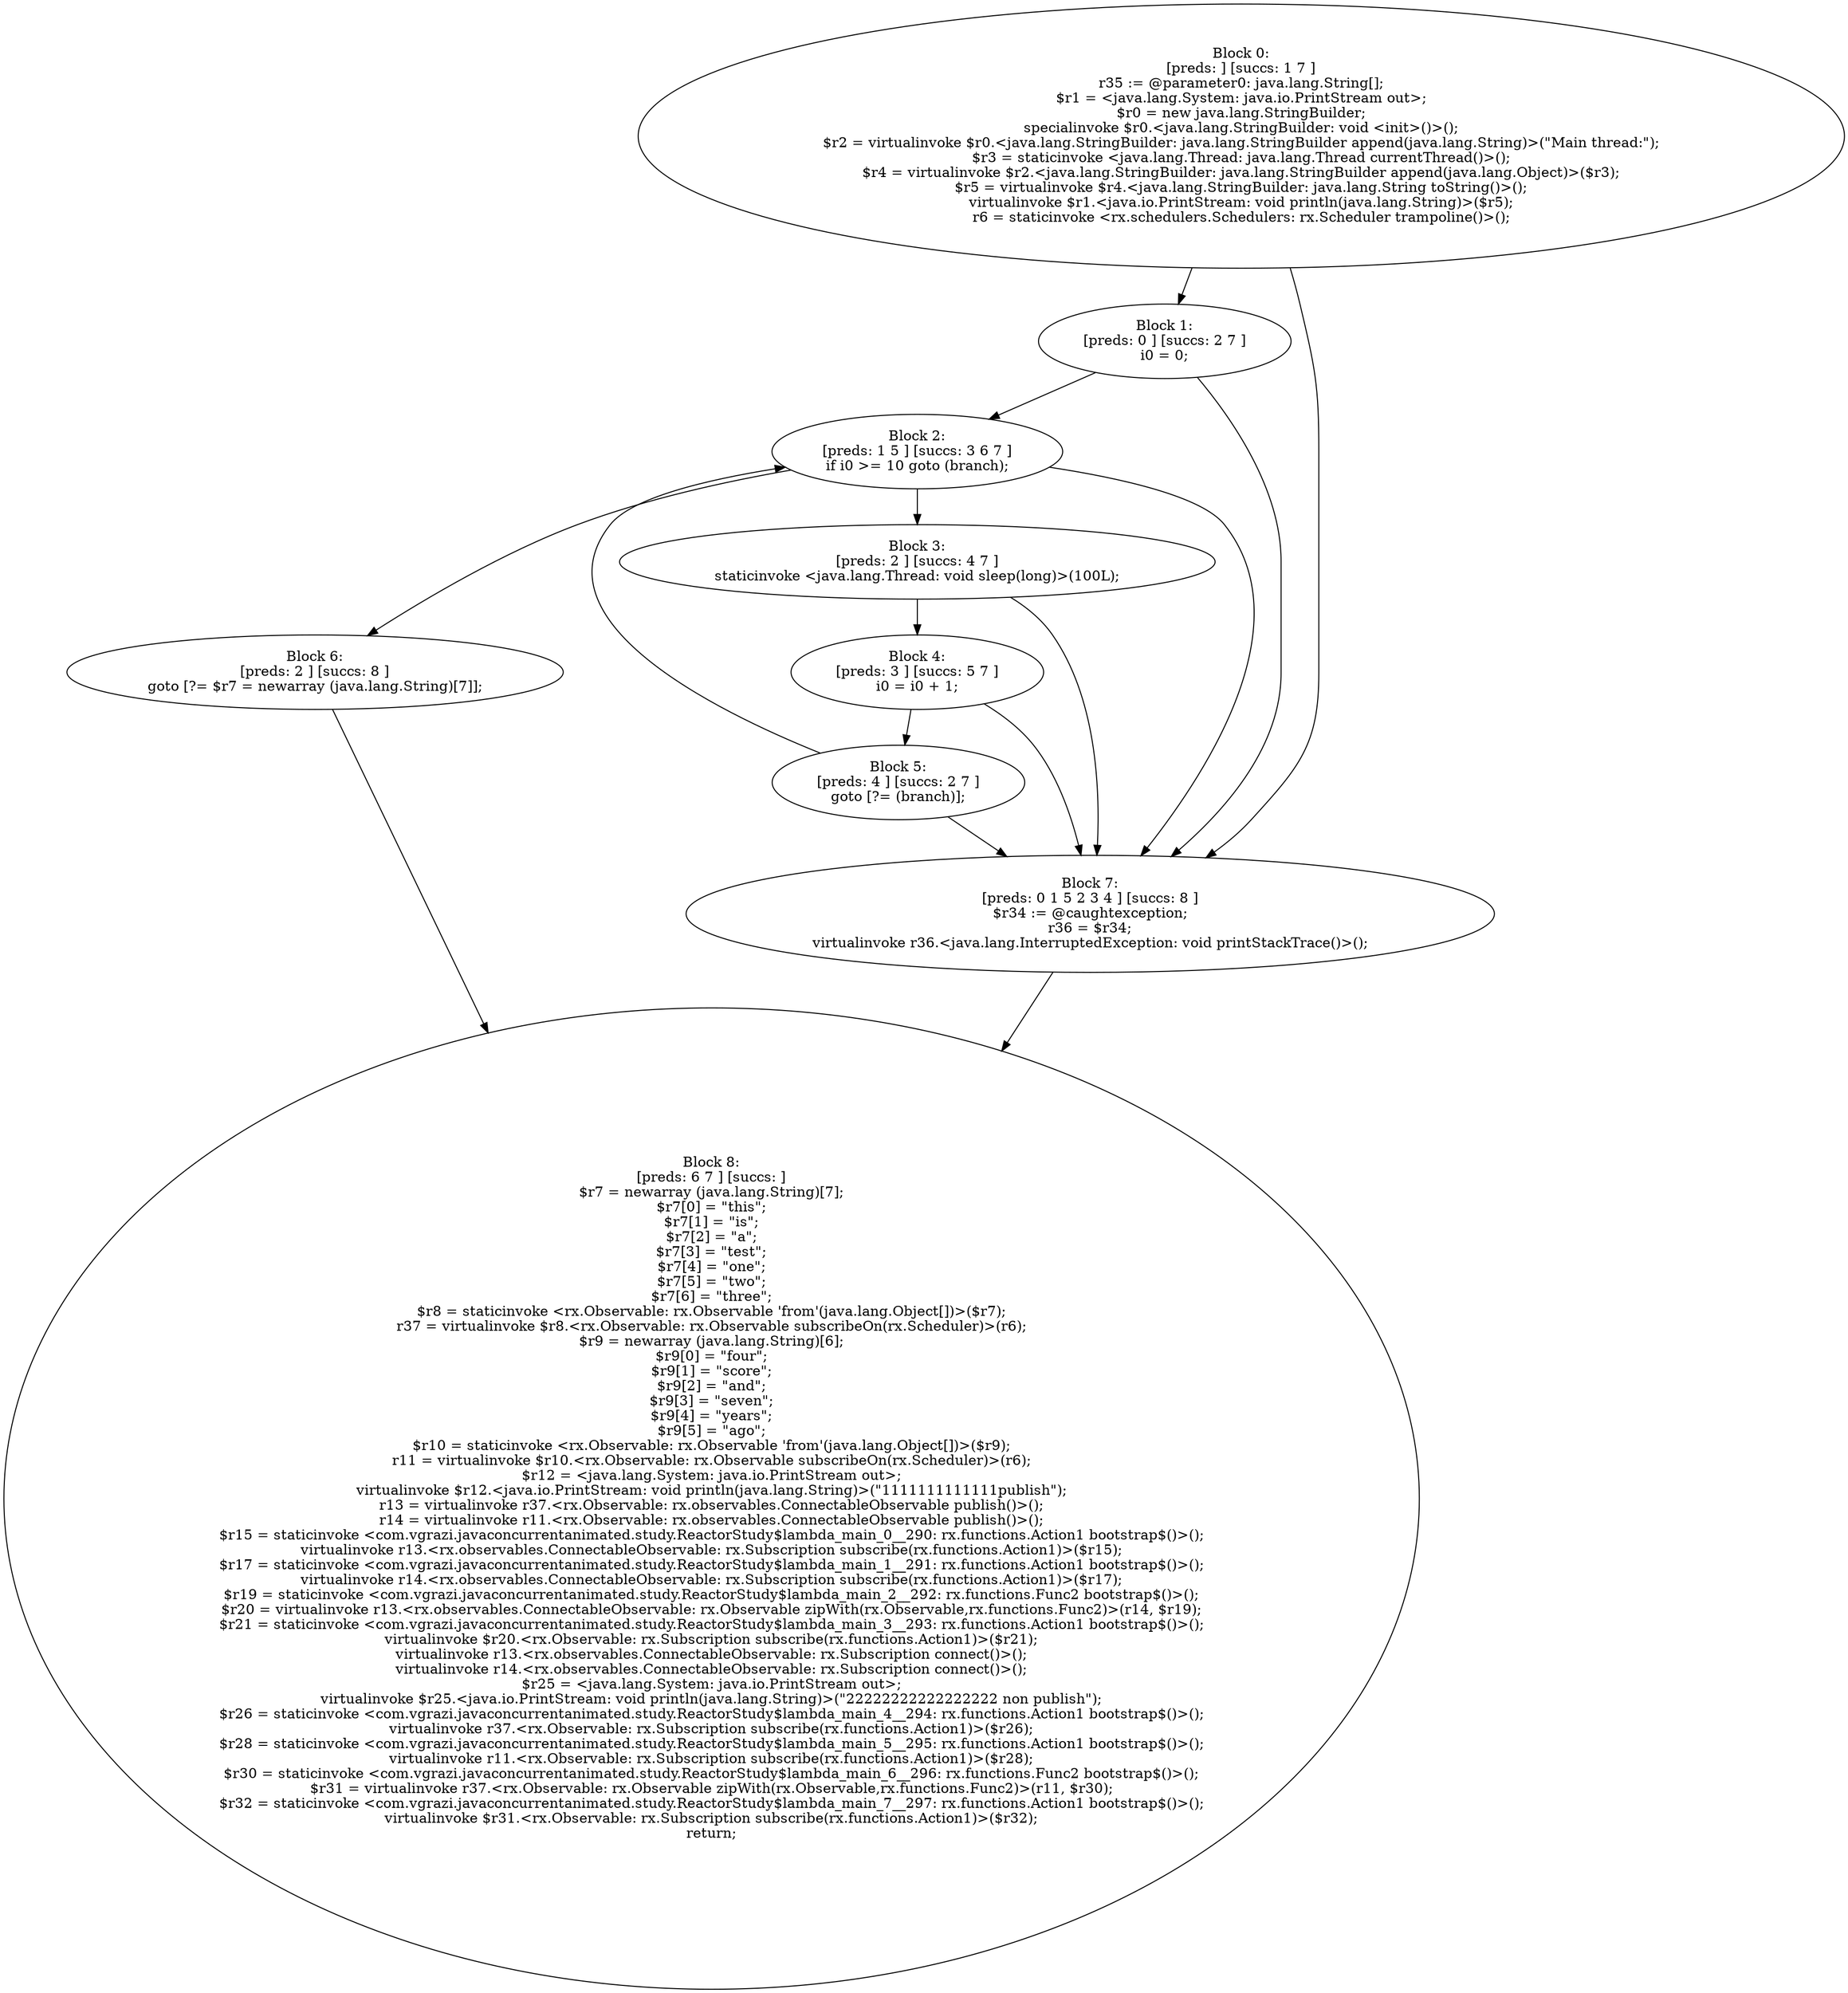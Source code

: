 digraph "unitGraph" {
    "Block 0:
[preds: ] [succs: 1 7 ]
r35 := @parameter0: java.lang.String[];
$r1 = <java.lang.System: java.io.PrintStream out>;
$r0 = new java.lang.StringBuilder;
specialinvoke $r0.<java.lang.StringBuilder: void <init>()>();
$r2 = virtualinvoke $r0.<java.lang.StringBuilder: java.lang.StringBuilder append(java.lang.String)>(\"Main thread:\");
$r3 = staticinvoke <java.lang.Thread: java.lang.Thread currentThread()>();
$r4 = virtualinvoke $r2.<java.lang.StringBuilder: java.lang.StringBuilder append(java.lang.Object)>($r3);
$r5 = virtualinvoke $r4.<java.lang.StringBuilder: java.lang.String toString()>();
virtualinvoke $r1.<java.io.PrintStream: void println(java.lang.String)>($r5);
r6 = staticinvoke <rx.schedulers.Schedulers: rx.Scheduler trampoline()>();
"
    "Block 1:
[preds: 0 ] [succs: 2 7 ]
i0 = 0;
"
    "Block 2:
[preds: 1 5 ] [succs: 3 6 7 ]
if i0 >= 10 goto (branch);
"
    "Block 3:
[preds: 2 ] [succs: 4 7 ]
staticinvoke <java.lang.Thread: void sleep(long)>(100L);
"
    "Block 4:
[preds: 3 ] [succs: 5 7 ]
i0 = i0 + 1;
"
    "Block 5:
[preds: 4 ] [succs: 2 7 ]
goto [?= (branch)];
"
    "Block 6:
[preds: 2 ] [succs: 8 ]
goto [?= $r7 = newarray (java.lang.String)[7]];
"
    "Block 7:
[preds: 0 1 5 2 3 4 ] [succs: 8 ]
$r34 := @caughtexception;
r36 = $r34;
virtualinvoke r36.<java.lang.InterruptedException: void printStackTrace()>();
"
    "Block 8:
[preds: 6 7 ] [succs: ]
$r7 = newarray (java.lang.String)[7];
$r7[0] = \"this\";
$r7[1] = \"is\";
$r7[2] = \"a\";
$r7[3] = \"test\";
$r7[4] = \"one\";
$r7[5] = \"two\";
$r7[6] = \"three\";
$r8 = staticinvoke <rx.Observable: rx.Observable 'from'(java.lang.Object[])>($r7);
r37 = virtualinvoke $r8.<rx.Observable: rx.Observable subscribeOn(rx.Scheduler)>(r6);
$r9 = newarray (java.lang.String)[6];
$r9[0] = \"four\";
$r9[1] = \"score\";
$r9[2] = \"and\";
$r9[3] = \"seven\";
$r9[4] = \"years\";
$r9[5] = \"ago\";
$r10 = staticinvoke <rx.Observable: rx.Observable 'from'(java.lang.Object[])>($r9);
r11 = virtualinvoke $r10.<rx.Observable: rx.Observable subscribeOn(rx.Scheduler)>(r6);
$r12 = <java.lang.System: java.io.PrintStream out>;
virtualinvoke $r12.<java.io.PrintStream: void println(java.lang.String)>(\"1111111111111publish\");
r13 = virtualinvoke r37.<rx.Observable: rx.observables.ConnectableObservable publish()>();
r14 = virtualinvoke r11.<rx.Observable: rx.observables.ConnectableObservable publish()>();
$r15 = staticinvoke <com.vgrazi.javaconcurrentanimated.study.ReactorStudy$lambda_main_0__290: rx.functions.Action1 bootstrap$()>();
virtualinvoke r13.<rx.observables.ConnectableObservable: rx.Subscription subscribe(rx.functions.Action1)>($r15);
$r17 = staticinvoke <com.vgrazi.javaconcurrentanimated.study.ReactorStudy$lambda_main_1__291: rx.functions.Action1 bootstrap$()>();
virtualinvoke r14.<rx.observables.ConnectableObservable: rx.Subscription subscribe(rx.functions.Action1)>($r17);
$r19 = staticinvoke <com.vgrazi.javaconcurrentanimated.study.ReactorStudy$lambda_main_2__292: rx.functions.Func2 bootstrap$()>();
$r20 = virtualinvoke r13.<rx.observables.ConnectableObservable: rx.Observable zipWith(rx.Observable,rx.functions.Func2)>(r14, $r19);
$r21 = staticinvoke <com.vgrazi.javaconcurrentanimated.study.ReactorStudy$lambda_main_3__293: rx.functions.Action1 bootstrap$()>();
virtualinvoke $r20.<rx.Observable: rx.Subscription subscribe(rx.functions.Action1)>($r21);
virtualinvoke r13.<rx.observables.ConnectableObservable: rx.Subscription connect()>();
virtualinvoke r14.<rx.observables.ConnectableObservable: rx.Subscription connect()>();
$r25 = <java.lang.System: java.io.PrintStream out>;
virtualinvoke $r25.<java.io.PrintStream: void println(java.lang.String)>(\"22222222222222222 non publish\");
$r26 = staticinvoke <com.vgrazi.javaconcurrentanimated.study.ReactorStudy$lambda_main_4__294: rx.functions.Action1 bootstrap$()>();
virtualinvoke r37.<rx.Observable: rx.Subscription subscribe(rx.functions.Action1)>($r26);
$r28 = staticinvoke <com.vgrazi.javaconcurrentanimated.study.ReactorStudy$lambda_main_5__295: rx.functions.Action1 bootstrap$()>();
virtualinvoke r11.<rx.Observable: rx.Subscription subscribe(rx.functions.Action1)>($r28);
$r30 = staticinvoke <com.vgrazi.javaconcurrentanimated.study.ReactorStudy$lambda_main_6__296: rx.functions.Func2 bootstrap$()>();
$r31 = virtualinvoke r37.<rx.Observable: rx.Observable zipWith(rx.Observable,rx.functions.Func2)>(r11, $r30);
$r32 = staticinvoke <com.vgrazi.javaconcurrentanimated.study.ReactorStudy$lambda_main_7__297: rx.functions.Action1 bootstrap$()>();
virtualinvoke $r31.<rx.Observable: rx.Subscription subscribe(rx.functions.Action1)>($r32);
return;
"
    "Block 0:
[preds: ] [succs: 1 7 ]
r35 := @parameter0: java.lang.String[];
$r1 = <java.lang.System: java.io.PrintStream out>;
$r0 = new java.lang.StringBuilder;
specialinvoke $r0.<java.lang.StringBuilder: void <init>()>();
$r2 = virtualinvoke $r0.<java.lang.StringBuilder: java.lang.StringBuilder append(java.lang.String)>(\"Main thread:\");
$r3 = staticinvoke <java.lang.Thread: java.lang.Thread currentThread()>();
$r4 = virtualinvoke $r2.<java.lang.StringBuilder: java.lang.StringBuilder append(java.lang.Object)>($r3);
$r5 = virtualinvoke $r4.<java.lang.StringBuilder: java.lang.String toString()>();
virtualinvoke $r1.<java.io.PrintStream: void println(java.lang.String)>($r5);
r6 = staticinvoke <rx.schedulers.Schedulers: rx.Scheduler trampoline()>();
"->"Block 1:
[preds: 0 ] [succs: 2 7 ]
i0 = 0;
";
    "Block 0:
[preds: ] [succs: 1 7 ]
r35 := @parameter0: java.lang.String[];
$r1 = <java.lang.System: java.io.PrintStream out>;
$r0 = new java.lang.StringBuilder;
specialinvoke $r0.<java.lang.StringBuilder: void <init>()>();
$r2 = virtualinvoke $r0.<java.lang.StringBuilder: java.lang.StringBuilder append(java.lang.String)>(\"Main thread:\");
$r3 = staticinvoke <java.lang.Thread: java.lang.Thread currentThread()>();
$r4 = virtualinvoke $r2.<java.lang.StringBuilder: java.lang.StringBuilder append(java.lang.Object)>($r3);
$r5 = virtualinvoke $r4.<java.lang.StringBuilder: java.lang.String toString()>();
virtualinvoke $r1.<java.io.PrintStream: void println(java.lang.String)>($r5);
r6 = staticinvoke <rx.schedulers.Schedulers: rx.Scheduler trampoline()>();
"->"Block 7:
[preds: 0 1 5 2 3 4 ] [succs: 8 ]
$r34 := @caughtexception;
r36 = $r34;
virtualinvoke r36.<java.lang.InterruptedException: void printStackTrace()>();
";
    "Block 1:
[preds: 0 ] [succs: 2 7 ]
i0 = 0;
"->"Block 2:
[preds: 1 5 ] [succs: 3 6 7 ]
if i0 >= 10 goto (branch);
";
    "Block 1:
[preds: 0 ] [succs: 2 7 ]
i0 = 0;
"->"Block 7:
[preds: 0 1 5 2 3 4 ] [succs: 8 ]
$r34 := @caughtexception;
r36 = $r34;
virtualinvoke r36.<java.lang.InterruptedException: void printStackTrace()>();
";
    "Block 2:
[preds: 1 5 ] [succs: 3 6 7 ]
if i0 >= 10 goto (branch);
"->"Block 3:
[preds: 2 ] [succs: 4 7 ]
staticinvoke <java.lang.Thread: void sleep(long)>(100L);
";
    "Block 2:
[preds: 1 5 ] [succs: 3 6 7 ]
if i0 >= 10 goto (branch);
"->"Block 6:
[preds: 2 ] [succs: 8 ]
goto [?= $r7 = newarray (java.lang.String)[7]];
";
    "Block 2:
[preds: 1 5 ] [succs: 3 6 7 ]
if i0 >= 10 goto (branch);
"->"Block 7:
[preds: 0 1 5 2 3 4 ] [succs: 8 ]
$r34 := @caughtexception;
r36 = $r34;
virtualinvoke r36.<java.lang.InterruptedException: void printStackTrace()>();
";
    "Block 3:
[preds: 2 ] [succs: 4 7 ]
staticinvoke <java.lang.Thread: void sleep(long)>(100L);
"->"Block 4:
[preds: 3 ] [succs: 5 7 ]
i0 = i0 + 1;
";
    "Block 3:
[preds: 2 ] [succs: 4 7 ]
staticinvoke <java.lang.Thread: void sleep(long)>(100L);
"->"Block 7:
[preds: 0 1 5 2 3 4 ] [succs: 8 ]
$r34 := @caughtexception;
r36 = $r34;
virtualinvoke r36.<java.lang.InterruptedException: void printStackTrace()>();
";
    "Block 4:
[preds: 3 ] [succs: 5 7 ]
i0 = i0 + 1;
"->"Block 5:
[preds: 4 ] [succs: 2 7 ]
goto [?= (branch)];
";
    "Block 4:
[preds: 3 ] [succs: 5 7 ]
i0 = i0 + 1;
"->"Block 7:
[preds: 0 1 5 2 3 4 ] [succs: 8 ]
$r34 := @caughtexception;
r36 = $r34;
virtualinvoke r36.<java.lang.InterruptedException: void printStackTrace()>();
";
    "Block 5:
[preds: 4 ] [succs: 2 7 ]
goto [?= (branch)];
"->"Block 2:
[preds: 1 5 ] [succs: 3 6 7 ]
if i0 >= 10 goto (branch);
";
    "Block 5:
[preds: 4 ] [succs: 2 7 ]
goto [?= (branch)];
"->"Block 7:
[preds: 0 1 5 2 3 4 ] [succs: 8 ]
$r34 := @caughtexception;
r36 = $r34;
virtualinvoke r36.<java.lang.InterruptedException: void printStackTrace()>();
";
    "Block 6:
[preds: 2 ] [succs: 8 ]
goto [?= $r7 = newarray (java.lang.String)[7]];
"->"Block 8:
[preds: 6 7 ] [succs: ]
$r7 = newarray (java.lang.String)[7];
$r7[0] = \"this\";
$r7[1] = \"is\";
$r7[2] = \"a\";
$r7[3] = \"test\";
$r7[4] = \"one\";
$r7[5] = \"two\";
$r7[6] = \"three\";
$r8 = staticinvoke <rx.Observable: rx.Observable 'from'(java.lang.Object[])>($r7);
r37 = virtualinvoke $r8.<rx.Observable: rx.Observable subscribeOn(rx.Scheduler)>(r6);
$r9 = newarray (java.lang.String)[6];
$r9[0] = \"four\";
$r9[1] = \"score\";
$r9[2] = \"and\";
$r9[3] = \"seven\";
$r9[4] = \"years\";
$r9[5] = \"ago\";
$r10 = staticinvoke <rx.Observable: rx.Observable 'from'(java.lang.Object[])>($r9);
r11 = virtualinvoke $r10.<rx.Observable: rx.Observable subscribeOn(rx.Scheduler)>(r6);
$r12 = <java.lang.System: java.io.PrintStream out>;
virtualinvoke $r12.<java.io.PrintStream: void println(java.lang.String)>(\"1111111111111publish\");
r13 = virtualinvoke r37.<rx.Observable: rx.observables.ConnectableObservable publish()>();
r14 = virtualinvoke r11.<rx.Observable: rx.observables.ConnectableObservable publish()>();
$r15 = staticinvoke <com.vgrazi.javaconcurrentanimated.study.ReactorStudy$lambda_main_0__290: rx.functions.Action1 bootstrap$()>();
virtualinvoke r13.<rx.observables.ConnectableObservable: rx.Subscription subscribe(rx.functions.Action1)>($r15);
$r17 = staticinvoke <com.vgrazi.javaconcurrentanimated.study.ReactorStudy$lambda_main_1__291: rx.functions.Action1 bootstrap$()>();
virtualinvoke r14.<rx.observables.ConnectableObservable: rx.Subscription subscribe(rx.functions.Action1)>($r17);
$r19 = staticinvoke <com.vgrazi.javaconcurrentanimated.study.ReactorStudy$lambda_main_2__292: rx.functions.Func2 bootstrap$()>();
$r20 = virtualinvoke r13.<rx.observables.ConnectableObservable: rx.Observable zipWith(rx.Observable,rx.functions.Func2)>(r14, $r19);
$r21 = staticinvoke <com.vgrazi.javaconcurrentanimated.study.ReactorStudy$lambda_main_3__293: rx.functions.Action1 bootstrap$()>();
virtualinvoke $r20.<rx.Observable: rx.Subscription subscribe(rx.functions.Action1)>($r21);
virtualinvoke r13.<rx.observables.ConnectableObservable: rx.Subscription connect()>();
virtualinvoke r14.<rx.observables.ConnectableObservable: rx.Subscription connect()>();
$r25 = <java.lang.System: java.io.PrintStream out>;
virtualinvoke $r25.<java.io.PrintStream: void println(java.lang.String)>(\"22222222222222222 non publish\");
$r26 = staticinvoke <com.vgrazi.javaconcurrentanimated.study.ReactorStudy$lambda_main_4__294: rx.functions.Action1 bootstrap$()>();
virtualinvoke r37.<rx.Observable: rx.Subscription subscribe(rx.functions.Action1)>($r26);
$r28 = staticinvoke <com.vgrazi.javaconcurrentanimated.study.ReactorStudy$lambda_main_5__295: rx.functions.Action1 bootstrap$()>();
virtualinvoke r11.<rx.Observable: rx.Subscription subscribe(rx.functions.Action1)>($r28);
$r30 = staticinvoke <com.vgrazi.javaconcurrentanimated.study.ReactorStudy$lambda_main_6__296: rx.functions.Func2 bootstrap$()>();
$r31 = virtualinvoke r37.<rx.Observable: rx.Observable zipWith(rx.Observable,rx.functions.Func2)>(r11, $r30);
$r32 = staticinvoke <com.vgrazi.javaconcurrentanimated.study.ReactorStudy$lambda_main_7__297: rx.functions.Action1 bootstrap$()>();
virtualinvoke $r31.<rx.Observable: rx.Subscription subscribe(rx.functions.Action1)>($r32);
return;
";
    "Block 7:
[preds: 0 1 5 2 3 4 ] [succs: 8 ]
$r34 := @caughtexception;
r36 = $r34;
virtualinvoke r36.<java.lang.InterruptedException: void printStackTrace()>();
"->"Block 8:
[preds: 6 7 ] [succs: ]
$r7 = newarray (java.lang.String)[7];
$r7[0] = \"this\";
$r7[1] = \"is\";
$r7[2] = \"a\";
$r7[3] = \"test\";
$r7[4] = \"one\";
$r7[5] = \"two\";
$r7[6] = \"three\";
$r8 = staticinvoke <rx.Observable: rx.Observable 'from'(java.lang.Object[])>($r7);
r37 = virtualinvoke $r8.<rx.Observable: rx.Observable subscribeOn(rx.Scheduler)>(r6);
$r9 = newarray (java.lang.String)[6];
$r9[0] = \"four\";
$r9[1] = \"score\";
$r9[2] = \"and\";
$r9[3] = \"seven\";
$r9[4] = \"years\";
$r9[5] = \"ago\";
$r10 = staticinvoke <rx.Observable: rx.Observable 'from'(java.lang.Object[])>($r9);
r11 = virtualinvoke $r10.<rx.Observable: rx.Observable subscribeOn(rx.Scheduler)>(r6);
$r12 = <java.lang.System: java.io.PrintStream out>;
virtualinvoke $r12.<java.io.PrintStream: void println(java.lang.String)>(\"1111111111111publish\");
r13 = virtualinvoke r37.<rx.Observable: rx.observables.ConnectableObservable publish()>();
r14 = virtualinvoke r11.<rx.Observable: rx.observables.ConnectableObservable publish()>();
$r15 = staticinvoke <com.vgrazi.javaconcurrentanimated.study.ReactorStudy$lambda_main_0__290: rx.functions.Action1 bootstrap$()>();
virtualinvoke r13.<rx.observables.ConnectableObservable: rx.Subscription subscribe(rx.functions.Action1)>($r15);
$r17 = staticinvoke <com.vgrazi.javaconcurrentanimated.study.ReactorStudy$lambda_main_1__291: rx.functions.Action1 bootstrap$()>();
virtualinvoke r14.<rx.observables.ConnectableObservable: rx.Subscription subscribe(rx.functions.Action1)>($r17);
$r19 = staticinvoke <com.vgrazi.javaconcurrentanimated.study.ReactorStudy$lambda_main_2__292: rx.functions.Func2 bootstrap$()>();
$r20 = virtualinvoke r13.<rx.observables.ConnectableObservable: rx.Observable zipWith(rx.Observable,rx.functions.Func2)>(r14, $r19);
$r21 = staticinvoke <com.vgrazi.javaconcurrentanimated.study.ReactorStudy$lambda_main_3__293: rx.functions.Action1 bootstrap$()>();
virtualinvoke $r20.<rx.Observable: rx.Subscription subscribe(rx.functions.Action1)>($r21);
virtualinvoke r13.<rx.observables.ConnectableObservable: rx.Subscription connect()>();
virtualinvoke r14.<rx.observables.ConnectableObservable: rx.Subscription connect()>();
$r25 = <java.lang.System: java.io.PrintStream out>;
virtualinvoke $r25.<java.io.PrintStream: void println(java.lang.String)>(\"22222222222222222 non publish\");
$r26 = staticinvoke <com.vgrazi.javaconcurrentanimated.study.ReactorStudy$lambda_main_4__294: rx.functions.Action1 bootstrap$()>();
virtualinvoke r37.<rx.Observable: rx.Subscription subscribe(rx.functions.Action1)>($r26);
$r28 = staticinvoke <com.vgrazi.javaconcurrentanimated.study.ReactorStudy$lambda_main_5__295: rx.functions.Action1 bootstrap$()>();
virtualinvoke r11.<rx.Observable: rx.Subscription subscribe(rx.functions.Action1)>($r28);
$r30 = staticinvoke <com.vgrazi.javaconcurrentanimated.study.ReactorStudy$lambda_main_6__296: rx.functions.Func2 bootstrap$()>();
$r31 = virtualinvoke r37.<rx.Observable: rx.Observable zipWith(rx.Observable,rx.functions.Func2)>(r11, $r30);
$r32 = staticinvoke <com.vgrazi.javaconcurrentanimated.study.ReactorStudy$lambda_main_7__297: rx.functions.Action1 bootstrap$()>();
virtualinvoke $r31.<rx.Observable: rx.Subscription subscribe(rx.functions.Action1)>($r32);
return;
";
}
